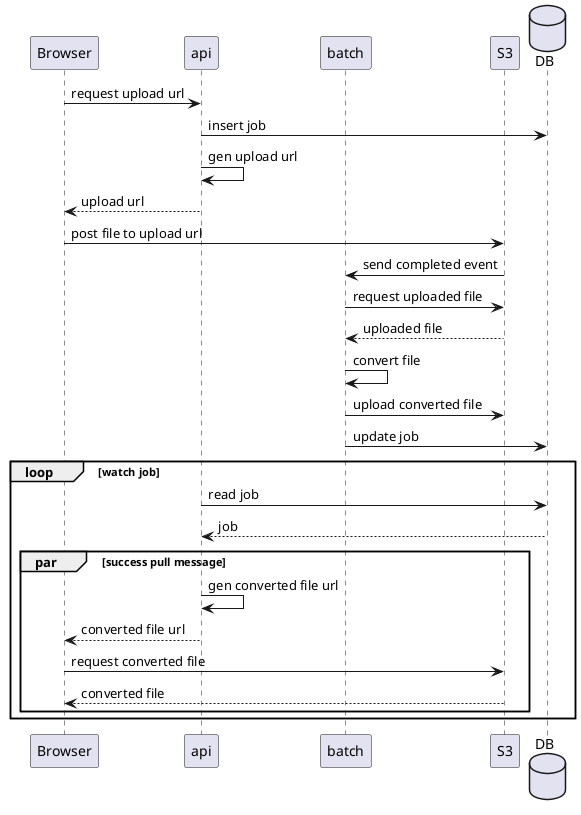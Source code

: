 @startuml sequence

participant Browser as browser
participant api
participant batch
participant S3 as s3
database DB as db

browser -> api : request upload url
api -> db : insert job
api -> api : gen upload url
api --> browser : upload url
browser -> s3 : post file to upload url
s3 -> batch : send completed event
batch -> s3 : request uploaded file
s3 --> batch : uploaded file
batch -> batch : convert file
batch -> s3 : upload converted file
batch -> db : update job

loop watch job
    api -> db : read job
    db --> api : job
    par success pull message
        api -> api : gen converted file url
        api --> browser : converted file url

        browser -> s3 : request converted file
        s3 --> browser : converted file
    end
end

@enduml
